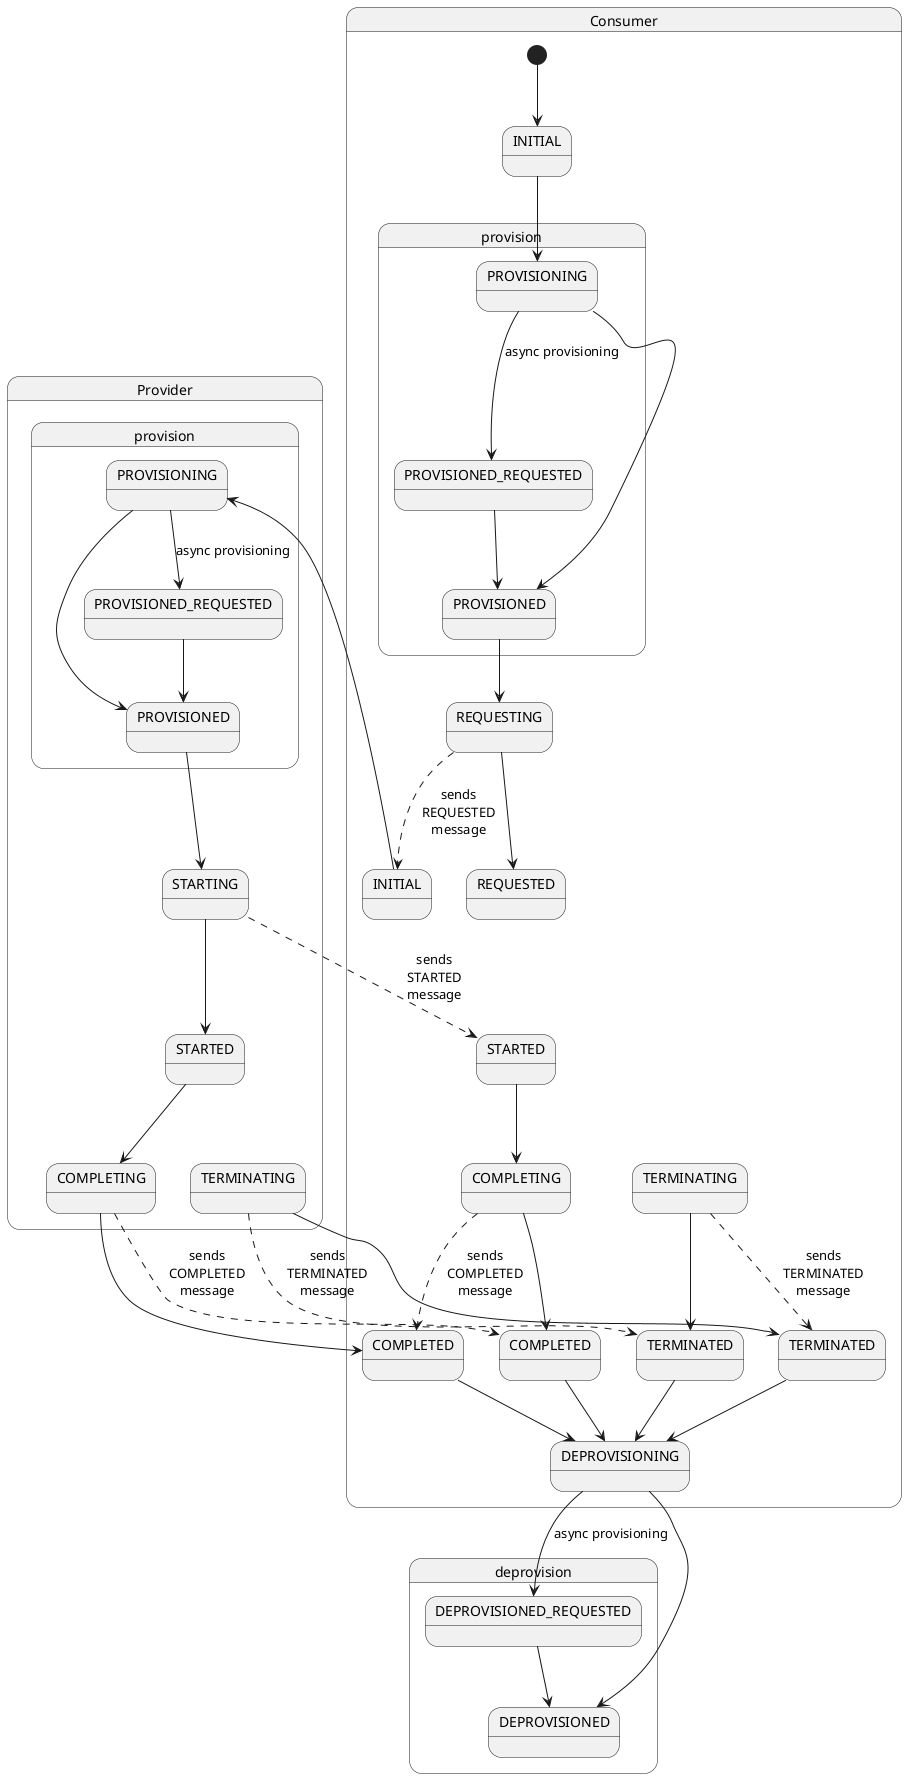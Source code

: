 '
'  Copyright (c) 2023 Bayerische Motoren Werke Aktiengesellschaft (BMW AG)
'
'  This program and the accompanying materials are made available under the
'  terms of the Apache License, Version 2.0 which is available at
'  https://www.apache.org/licenses/LICENSE-2.0
'
'  SPDX-License-Identifier: Apache-2.0
'
'  Contributors:
'       Bayerische Motoren Werke Aktiengesellschaft (BMW AG) - Initial Draft
'
'

@startuml

state Consumer {
  state "INITIAL" as INITIAL_consumer {
  }
  state "STARTED" as STARTED_consumer {
  }
  state "COMPLETING" as COMPLETING_consumer {
  }
  state "COMPLETED" as COMPLETED_consumer {
  }
  state "provision" as provision_consumer {
      state "PROVISIONING" as PROVISIONING_consumer {
      }
      state "PROVISIONED_REQUESTED" as PROVISIONED_REQUESTED_consumer {
      }
      state "PROVISIONED" as PROVISIONED_consumer {
      }
      PROVISIONING_consumer --> PROVISIONED_REQUESTED_consumer : async provisioning
      PROVISIONED_REQUESTED_consumer --> PROVISIONED_consumer
      PROVISIONING_consumer --> PROVISIONED_consumer
  }
  state "TERMINATING" as TERMINATING_consumer {
  }
  state "TERMINATED" as TERMINATED_consumer {
  }

  [*] --> INITIAL_consumer
  INITIAL_consumer --> PROVISIONING_consumer
  PROVISIONED_consumer --> REQUESTING
  REQUESTING --> REQUESTED
  REQUESTING -[dashed]-> INITIAL_provider : sends\nREQUESTED\nmessage

  REQUESTED -[hidden]-> STARTED_consumer : used for layout

  STARTED_consumer --> COMPLETING_consumer

  COMPLETING_consumer --> COMPLETED_consumer
  COMPLETING_consumer -[dashed]-> COMPLETED_provider : sends\nCOMPLETED\nmessage
  COMPLETED_consumer --> DEPROVISIONING

  STARTED_consumer -[hidden]-> TERMINATING_consumer : used for layout
  TERMINATING_consumer --> TERMINATED_consumer
  TERMINATING_consumer -[dashed]-> TERMINATED_provider : sends\nTERMINATED\nmessage
  TERMINATED_consumer --> DEPROVISIONING
}

state Provider {
  state "INITIAL" as INITIAL_provider {
  }
  state "STARTING" as STARTING_provider {
  }
  state "STARTED" as STARTED_provider {
  }
  state "COMPLETING" as COMPLETING_provider {
  }
  state "COMPLETED" as COMPLETED_provider {
  }
  state "provision" as provision_provider {
      state "PROVISIONING" as PROVISIONING_provider {
      }
      state "PROVISIONED_REQUESTED" as PROVISIONED_REQUESTED_provider {
      }
      state "PROVISIONED" as PROVISIONED_provider {
      }
      PROVISIONING_provider --> PROVISIONED_REQUESTED_provider : async provisioning
      PROVISIONED_REQUESTED_provider --> PROVISIONED_provider
      PROVISIONING_provider --> PROVISIONED_provider
  }
  state "TERMINATING" as TERMINATING_provider {
  }
  state "TERMINATED" as TERMINATED_provider {
  }

  INITIAL_provider --> PROVISIONING_provider
  PROVISIONED_provider --> STARTING_provider
  STARTING_provider --> STARTED_provider
  STARTING_provider -[dashed]-> STARTED_consumer : sends\nSTARTED\nmessage

  STARTED_provider --> COMPLETING_provider
  COMPLETING_provider --> COMPLETED_provider
  COMPLETING_provider -[dashed]-> COMPLETED_consumer : sends\nCOMPLETED\nmessage
  COMPLETED_provider --> DEPROVISIONING

  STARTED_provider -[hidden]-> TERMINATING_provider : used for layout
  TERMINATING_provider --> TERMINATED_provider
  TERMINATING_provider -[dashed]-> TERMINATED_consumer : sends\nTERMINATED\nmessage
  TERMINATED_provider --> DEPROVISIONING
}

state deprovision {
    state DEPROVISIONING {
    }
    state DEPROVISIONED {
    }
    DEPROVISIONING --> DEPROVISIONED_REQUESTED : async provisioning
    DEPROVISIONED_REQUESTED --> DEPROVISIONED
    DEPROVISIONING --> DEPROVISIONED
}

@enduml
